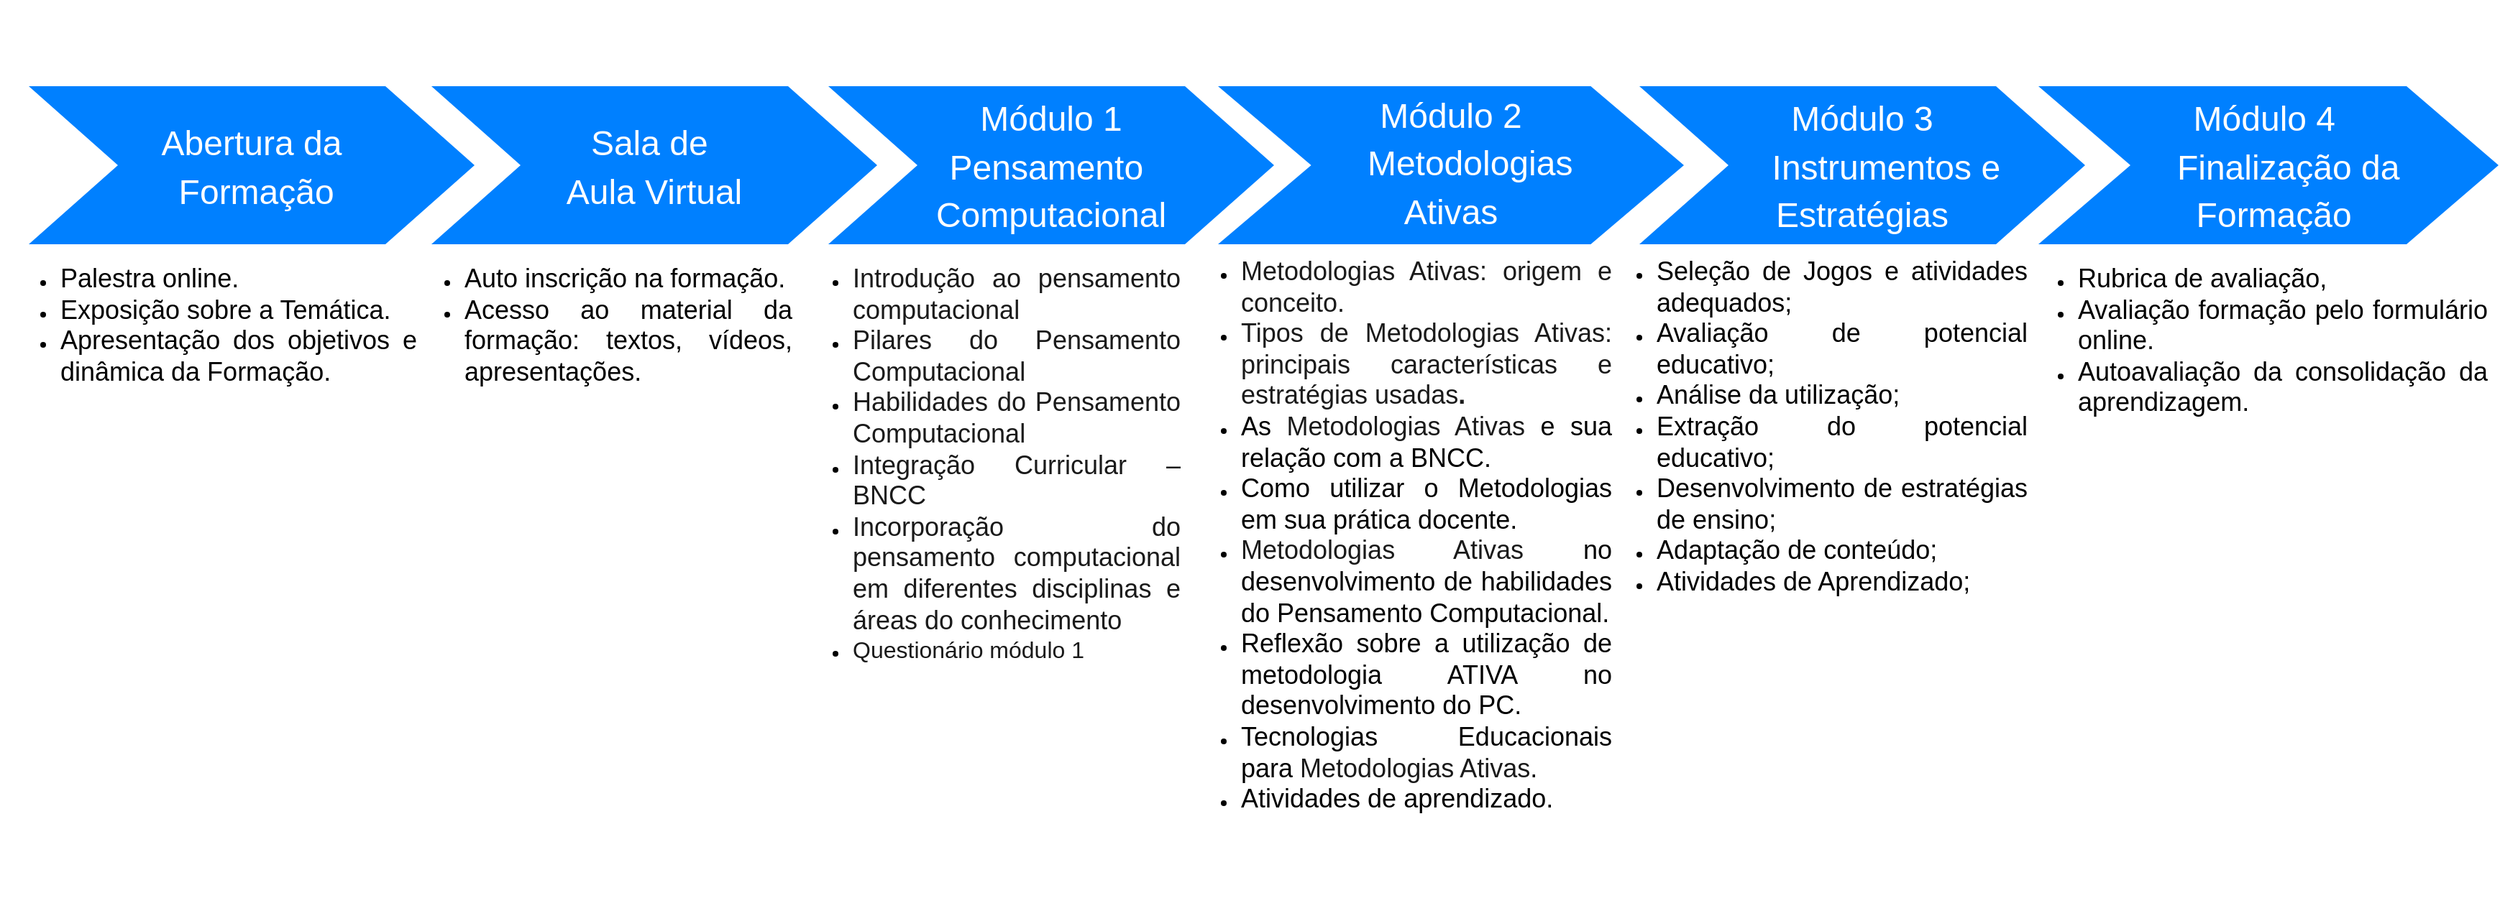 <mxfile version="24.9.1">
  <diagram name="Page-1" id="d9b1e647-80fa-b4a2-5024-87a742678bcc">
    <mxGraphModel dx="1354" dy="558" grid="1" gridSize="10" guides="1" tooltips="1" connect="1" arrows="1" fold="1" page="1" pageScale="1" pageWidth="1100" pageHeight="850" background="none" math="0" shadow="0">
      <root>
        <mxCell id="0" />
        <mxCell id="1" parent="0" />
        <mxCell id="57fe6abec08f04cb-8" value="&lt;ul&gt;&lt;li style=&quot;text-align: justify;&quot;&gt;&lt;font style=&quot;vertical-align: inherit;&quot;&gt;&lt;font style=&quot;vertical-align: inherit;&quot;&gt;&lt;font style=&quot;vertical-align: inherit;&quot;&gt;&lt;font style=&quot;vertical-align: inherit; font-size: 18px;&quot;&gt;Palestra online.&lt;/font&gt;&lt;/font&gt;&lt;/font&gt;&lt;/font&gt;&lt;/li&gt;&lt;li style=&quot;text-align: justify;&quot;&gt;&lt;font style=&quot;vertical-align: inherit;&quot;&gt;&lt;font style=&quot;vertical-align: inherit;&quot;&gt;&lt;font style=&quot;vertical-align: inherit;&quot;&gt;&lt;font style=&quot;vertical-align: inherit;&quot;&gt;&lt;font style=&quot;vertical-align: inherit;&quot;&gt;&lt;font style=&quot;vertical-align: inherit; font-size: 18px;&quot;&gt;Exposição sobre a Temática.&lt;/font&gt;&lt;/font&gt;&lt;/font&gt;&lt;/font&gt;&lt;/font&gt;&lt;/font&gt;&lt;/li&gt;&lt;li style=&quot;text-align: justify;&quot;&gt;&lt;font style=&quot;vertical-align: inherit;&quot;&gt;&lt;font style=&quot;vertical-align: inherit;&quot;&gt;&lt;font style=&quot;vertical-align: inherit;&quot;&gt;&lt;font style=&quot;vertical-align: inherit;&quot;&gt;&lt;font style=&quot;vertical-align: inherit;&quot;&gt;&lt;font style=&quot;vertical-align: inherit; font-size: 18px;&quot;&gt;Apresentação dos objetivos e dinâmica da Formação.&lt;/font&gt;&lt;/font&gt;&lt;/font&gt;&lt;/font&gt;&lt;/font&gt;&lt;/font&gt;&lt;/li&gt;&lt;/ul&gt;" style="text;spacingTop=-5;fillColor=#ffffff;whiteSpace=wrap;html=1;align=left;fontSize=12;fontFamily=Helvetica;fillColor=none;strokeColor=none;" parent="1" vertex="1">
          <mxGeometry x="60" y="290" width="290" height="470" as="geometry" />
        </mxCell>
        <mxCell id="RWgRdP0euqAwSmPDSG8U-3" value="&lt;ul&gt;&lt;li style=&quot;text-align: justify;&quot;&gt;&lt;span style=&quot;font-size: 18px;&quot;&gt;Auto inscrição na formação.&lt;/span&gt;&lt;/li&gt;&lt;li style=&quot;text-align: justify;&quot;&gt;&lt;span style=&quot;font-size: 18px;&quot;&gt;Acesso ao material da formação: textos, vídeos, apresentações.&lt;/span&gt;&lt;/li&gt;&lt;/ul&gt;" style="text;spacingTop=-5;fillColor=#ffffff;whiteSpace=wrap;html=1;align=left;fontSize=12;fontFamily=Helvetica;fillColor=none;strokeColor=none;" vertex="1" parent="1">
          <mxGeometry x="341" y="290" width="270" height="470" as="geometry" />
        </mxCell>
        <mxCell id="RWgRdP0euqAwSmPDSG8U-4" value="&lt;font style=&quot;vertical-align: inherit;&quot;&gt;&lt;font style=&quot;vertical-align: inherit;&quot;&gt;&lt;font style=&quot;vertical-align: inherit;&quot;&gt;&lt;font style=&quot;vertical-align: inherit; font-size: 24px;&quot;&gt;Módulo 1&lt;/font&gt;&lt;/font&gt;&lt;/font&gt;&lt;/font&gt;&lt;div&gt;&lt;font style=&quot;vertical-align: inherit;&quot;&gt;&lt;font style=&quot;vertical-align: inherit;&quot;&gt;&lt;font style=&quot;vertical-align: inherit;&quot;&gt;&lt;font style=&quot;vertical-align: inherit; font-size: 24px;&quot;&gt;Pensamento&amp;nbsp;&lt;/font&gt;&lt;/font&gt;&lt;/font&gt;&lt;/font&gt;&lt;/div&gt;&lt;div&gt;&lt;font style=&quot;vertical-align: inherit;&quot;&gt;&lt;font style=&quot;vertical-align: inherit;&quot;&gt;&lt;font style=&quot;vertical-align: inherit;&quot;&gt;&lt;font style=&quot;vertical-align: inherit; font-size: 24px;&quot;&gt;Computacional&lt;/font&gt;&lt;/font&gt;&lt;/font&gt;&lt;/font&gt;&lt;/div&gt;" style="shape=step;whiteSpace=wrap;html=1;fontSize=28;fillColor=#0080FF;fontColor=#FFFFFF;strokeColor=none;" vertex="1" parent="1">
          <mxGeometry x="636" y="180" width="310" height="110" as="geometry" />
        </mxCell>
        <mxCell id="RWgRdP0euqAwSmPDSG8U-5" value="&lt;ul&gt;&lt;li style=&quot;text-align: justify; box-sizing: border-box;&quot;&gt;&lt;font color=&quot;#1a1a1a&quot; style=&quot;font-size: 18px;&quot;&gt;Introdução ao pensamento computacional&lt;/font&gt;&lt;/li&gt;&lt;li style=&quot;text-align: justify; box-sizing: border-box;&quot;&gt;&lt;font color=&quot;#1a1a1a&quot; style=&quot;font-size: 18px;&quot;&gt;Pilares do Pensamento Computacional&lt;/font&gt;&lt;/li&gt;&lt;li style=&quot;text-align: justify; box-sizing: border-box;&quot;&gt;&lt;font color=&quot;#1a1a1a&quot; style=&quot;font-size: 18px;&quot;&gt;Habilidades do Pensamento Computacional&lt;/font&gt;&lt;/li&gt;&lt;li style=&quot;text-align: justify; box-sizing: border-box;&quot;&gt;&lt;font color=&quot;#1a1a1a&quot; style=&quot;font-size: 18px;&quot;&gt;Integração Curricular – BNCC&lt;/font&gt;&lt;/li&gt;&lt;li style=&quot;text-align: justify; box-sizing: border-box;&quot;&gt;&lt;font color=&quot;#1a1a1a&quot; style=&quot;font-size: 18px;&quot;&gt;Incorporação do pensamento computacional em diferentes disciplinas e áreas do conhecimento&lt;/font&gt;&lt;/li&gt;&lt;li style=&quot;box-sizing: border-box;&quot;&gt;&lt;font color=&quot;#1a1a1a&quot; size=&quot;3&quot;&gt;Questionário módulo 1&lt;/font&gt;&lt;/li&gt;&lt;/ul&gt;" style="text;spacingTop=-5;fillColor=#ffffff;whiteSpace=wrap;html=1;align=left;fontSize=12;fontFamily=Helvetica;fillColor=none;strokeColor=none;" vertex="1" parent="1">
          <mxGeometry x="611" y="290" width="270" height="470" as="geometry" />
        </mxCell>
        <mxCell id="RWgRdP0euqAwSmPDSG8U-6" value="&lt;font style=&quot;vertical-align: inherit;&quot;&gt;&lt;font style=&quot;vertical-align: inherit;&quot;&gt;&lt;font style=&quot;vertical-align: inherit;&quot;&gt;&lt;font style=&quot;vertical-align: inherit; font-size: 24px;&quot;&gt;Módulo 4&amp;nbsp;&lt;/font&gt;&lt;/font&gt;&lt;/font&gt;&lt;/font&gt;&lt;div&gt;&lt;font style=&quot;vertical-align: inherit;&quot;&gt;&lt;font style=&quot;vertical-align: inherit;&quot;&gt;&lt;font style=&quot;vertical-align: inherit;&quot;&gt;&lt;font style=&quot;vertical-align: inherit; font-size: 24px;&quot;&gt;&amp;nbsp; &amp;nbsp; Finalização da&lt;/font&gt;&lt;/font&gt;&lt;/font&gt;&lt;/font&gt;&lt;/div&gt;&lt;div&gt;&lt;font style=&quot;vertical-align: inherit;&quot;&gt;&lt;font style=&quot;vertical-align: inherit;&quot;&gt;&lt;font style=&quot;vertical-align: inherit;&quot;&gt;&lt;font style=&quot;vertical-align: inherit; font-size: 24px;&quot;&gt;&amp;nbsp;Formação&lt;/font&gt;&lt;/font&gt;&lt;/font&gt;&lt;/font&gt;&lt;/div&gt;" style="shape=step;whiteSpace=wrap;html=1;fontSize=28;fillColor=#0080FF;fontColor=#FFFFFF;strokeColor=none;" vertex="1" parent="1">
          <mxGeometry x="1477.5" y="180" width="320" height="110" as="geometry" />
        </mxCell>
        <mxCell id="RWgRdP0euqAwSmPDSG8U-7" value="&lt;ul&gt;&lt;li style=&quot;text-align: justify;&quot;&gt;&lt;font style=&quot;font-size: 18px;&quot;&gt;Rubrica de avaliação,&amp;nbsp;&lt;/font&gt;&lt;/li&gt;&lt;li style=&quot;text-align: justify;&quot;&gt;&lt;font style=&quot;font-size: 18px;&quot;&gt;Avaliação formação pelo formulário online.&lt;/font&gt;&lt;/li&gt;&lt;li style=&quot;text-align: justify;&quot;&gt;&lt;font style=&quot;font-size: 18px;&quot;&gt;Autoavaliação da consolidação da aprendizagem.&lt;/font&gt;&lt;/li&gt;&lt;/ul&gt;" style="text;spacingTop=-5;fillColor=#ffffff;whiteSpace=wrap;html=1;align=left;fontSize=12;fontFamily=Helvetica;fillColor=none;strokeColor=none;" vertex="1" parent="1">
          <mxGeometry x="1463" y="290" width="327" height="470" as="geometry" />
        </mxCell>
        <mxCell id="RWgRdP0euqAwSmPDSG8U-8" value="&lt;div&gt;&lt;font style=&quot;font-size: 24px;&quot;&gt;&lt;br&gt;&lt;/font&gt;&lt;/div&gt;&lt;font style=&quot;font-size: 24px;&quot;&gt;&lt;div&gt;&lt;font style=&quot;font-size: 24px;&quot;&gt;&lt;br&gt;&lt;/font&gt;&lt;/div&gt;Módulo 2&lt;/font&gt;&lt;div&gt;&lt;span style=&quot;font-size: 24px;&quot;&gt;&amp;nbsp; &amp;nbsp; Metodologias&lt;/span&gt;&lt;/div&gt;&lt;div&gt;&lt;span style=&quot;font-size: 24px;&quot;&gt;Ativas&lt;br&gt;&lt;/span&gt;&lt;div&gt;&lt;br&gt;&lt;/div&gt;&lt;div&gt;&lt;span style=&quot;font-size: 24px;&quot;&gt;&lt;br&gt;&lt;/span&gt;&lt;/div&gt;&lt;/div&gt;" style="shape=step;whiteSpace=wrap;html=1;fontSize=28;fillColor=#0080FF;fontColor=#FFFFFF;strokeColor=none;" vertex="1" parent="1">
          <mxGeometry x="907" y="180" width="324" height="110" as="geometry" />
        </mxCell>
        <mxCell id="RWgRdP0euqAwSmPDSG8U-9" value="&lt;div&gt;&lt;font style=&quot;vertical-align: inherit;&quot;&gt;&lt;font style=&quot;vertical-align: inherit;&quot;&gt;&lt;font style=&quot;vertical-align: inherit;&quot;&gt;&lt;font style=&quot;vertical-align: inherit; font-size: 24px;&quot;&gt;Módulo 3&lt;/font&gt;&lt;/font&gt;&lt;/font&gt;&lt;/font&gt;&lt;/div&gt;&lt;div&gt;&lt;font style=&quot;font-size: 24px;&quot;&gt;&amp;nbsp; &amp;nbsp; &amp;nbsp;Instrumentos e Estratégias&lt;/font&gt;&lt;/div&gt;" style="shape=step;whiteSpace=wrap;html=1;fontSize=28;fillColor=#0080FF;fontColor=#FFFFFF;strokeColor=none;" vertex="1" parent="1">
          <mxGeometry x="1200" y="180" width="310" height="110" as="geometry" />
        </mxCell>
        <mxCell id="RWgRdP0euqAwSmPDSG8U-11" value="&lt;ul&gt;&lt;li style=&quot;box-sizing: border-box;&quot; aria-level=&quot;1&quot; dir=&quot;ltr&quot;&gt;&lt;p style=&quot;text-align: justify; box-sizing: border-box; margin-top: 0px; margin-bottom: 0px;&quot; role=&quot;presentation&quot; dir=&quot;ltr&quot;&gt;&lt;span style=&quot;box-sizing: border-box;&quot; id=&quot;docs-internal-guid-09c2cb4e-7fff-3fa4-86e5-8bea68e13f08&quot;&gt;&lt;font color=&quot;#1a1a1a&quot; style=&quot;font-size: 18px;&quot;&gt;Metodologias Ativas: origem e conceito.&lt;/font&gt;&lt;/span&gt;&lt;/p&gt;&lt;/li&gt;&lt;li style=&quot;box-sizing: border-box;&quot; aria-level=&quot;1&quot; dir=&quot;ltr&quot;&gt;&lt;p style=&quot;text-align: justify; box-sizing: border-box; margin-top: 0px; margin-bottom: 0px;&quot; role=&quot;presentation&quot; dir=&quot;ltr&quot;&gt;&lt;span style=&quot;box-sizing: border-box;&quot; id=&quot;docs-internal-guid-09c2cb4e-7fff-3fa4-86e5-8bea68e13f08&quot;&gt;&lt;font style=&quot;font-size: 18px;&quot; color=&quot;#1a1a1a&quot;&gt;Tipos de&amp;nbsp;Metodologias Ativas: principais características e estratégias usadas&lt;span style=&quot;font-weight: bolder;&quot;&gt;.&lt;/span&gt;&lt;/font&gt;&lt;/span&gt;&lt;/p&gt;&lt;/li&gt;&lt;li style=&quot;box-sizing: border-box;&quot; aria-level=&quot;1&quot; dir=&quot;ltr&quot;&gt;&lt;p style=&quot;text-align: justify; box-sizing: border-box; margin-top: 0px; margin-bottom: 0px;&quot; role=&quot;presentation&quot; dir=&quot;ltr&quot;&gt;&lt;span style=&quot;box-sizing: border-box;&quot; id=&quot;docs-internal-guid-09c2cb4e-7fff-3fa4-86e5-8bea68e13f08&quot;&gt;&lt;font style=&quot;font-size: 18px;&quot;&gt;As&amp;nbsp;&lt;span style=&quot;color: rgb(26, 26, 26);&quot;&gt;Metodologias Ativas&lt;/span&gt;&amp;nbsp;e sua relação com a BNCC.&lt;/font&gt;&lt;/span&gt;&lt;/p&gt;&lt;/li&gt;&lt;li style=&quot;box-sizing: border-box;&quot; aria-level=&quot;1&quot; dir=&quot;ltr&quot;&gt;&lt;p style=&quot;text-align: justify; box-sizing: border-box; margin-top: 0px; margin-bottom: 0px;&quot; role=&quot;presentation&quot; dir=&quot;ltr&quot;&gt;&lt;span style=&quot;box-sizing: border-box;&quot; id=&quot;docs-internal-guid-09c2cb4e-7fff-3fa4-86e5-8bea68e13f08&quot;&gt;&lt;font style=&quot;font-size: 18px;&quot;&gt;Como utilizar o Metodologias em sua prática docente.&lt;/font&gt;&lt;/span&gt;&lt;/p&gt;&lt;/li&gt;&lt;li style=&quot;box-sizing: border-box;&quot; aria-level=&quot;1&quot; dir=&quot;ltr&quot;&gt;&lt;p style=&quot;text-align: justify; box-sizing: border-box; margin-top: 0px; margin-bottom: 0px;&quot; role=&quot;presentation&quot; dir=&quot;ltr&quot;&gt;&lt;span style=&quot;box-sizing: border-box;&quot; id=&quot;docs-internal-guid-09c2cb4e-7fff-3fa4-86e5-8bea68e13f08&quot;&gt;&lt;font style=&quot;font-size: 18px;&quot;&gt;&lt;span style=&quot;color: rgb(26, 26, 26); background-color: initial;&quot;&gt;Metodologias Ativas&lt;/span&gt;&amp;nbsp;no desenvolvimento de habilidades do Pensamento Computacional.&lt;/font&gt;&lt;/span&gt;&lt;/p&gt;&lt;/li&gt;&lt;li style=&quot;box-sizing: border-box;&quot; aria-level=&quot;1&quot; dir=&quot;ltr&quot;&gt;&lt;p style=&quot;text-align: justify; box-sizing: border-box; margin-top: 0px; margin-bottom: 0px;&quot; role=&quot;presentation&quot; dir=&quot;ltr&quot;&gt;&lt;span style=&quot;box-sizing: border-box;&quot; id=&quot;docs-internal-guid-09c2cb4e-7fff-3fa4-86e5-8bea68e13f08&quot;&gt;&lt;font style=&quot;font-size: 18px;&quot;&gt;Reflexão sobre a utilização de metodologia ATIVA no desenvolvimento do PC.&lt;/font&gt;&lt;/span&gt;&lt;/p&gt;&lt;/li&gt;&lt;li style=&quot;box-sizing: border-box;&quot; aria-level=&quot;1&quot; dir=&quot;ltr&quot;&gt;&lt;p style=&quot;text-align: justify; box-sizing: border-box; margin-top: 0px; margin-bottom: 0px;&quot; role=&quot;presentation&quot; dir=&quot;ltr&quot;&gt;&lt;span style=&quot;box-sizing: border-box;&quot; id=&quot;docs-internal-guid-09c2cb4e-7fff-3fa4-86e5-8bea68e13f08&quot;&gt;&lt;font style=&quot;font-size: 18px;&quot;&gt;Tecnologias Educacionais para&amp;nbsp;&lt;span style=&quot;color: rgb(26, 26, 26);&quot;&gt;Metodologias Ativas&lt;/span&gt;.&lt;/font&gt;&lt;/span&gt;&lt;/p&gt;&lt;/li&gt;&lt;li style=&quot;box-sizing: border-box;&quot; aria-level=&quot;1&quot; dir=&quot;ltr&quot;&gt;&lt;p style=&quot;text-align: justify; box-sizing: border-box; margin-top: 0px; margin-bottom: 0px;&quot; role=&quot;presentation&quot; dir=&quot;ltr&quot;&gt;&lt;font style=&quot;font-size: 18px;&quot;&gt;&lt;span style=&quot;box-sizing: border-box;&quot; id=&quot;docs-internal-guid-09c2cb4e-7fff-3fa4-86e5-8bea68e13f08&quot;&gt;Atividades de aprendizado.&lt;/span&gt;&lt;span style=&quot;box-sizing: border-box; font-weight: bolder;&quot; id=&quot;docs-internal-guid-09c2cb4e-7fff-3fa4-86e5-8bea68e13f08&quot;&gt;&amp;nbsp;&lt;/span&gt;&lt;/font&gt;&lt;/p&gt;&lt;/li&gt;&lt;/ul&gt;" style="text;spacingTop=-5;fillColor=#ffffff;whiteSpace=wrap;html=1;align=left;fontSize=12;fontFamily=Helvetica;fillColor=none;strokeColor=none;" vertex="1" parent="1">
          <mxGeometry x="881" y="285" width="300" height="470" as="geometry" />
        </mxCell>
        <mxCell id="RWgRdP0euqAwSmPDSG8U-12" value="&lt;ul&gt;&lt;li style=&quot;text-align: justify; box-sizing: border-box;&quot;&gt;&lt;font style=&quot;font-size: 18px;&quot;&gt;Seleção de Jogos e atividades adequados;&lt;/font&gt;&lt;/li&gt;&lt;li style=&quot;text-align: justify; box-sizing: border-box;&quot;&gt;&lt;font style=&quot;font-size: 18px;&quot;&gt;Avaliação de potencial educativo;&lt;/font&gt;&lt;/li&gt;&lt;li style=&quot;text-align: justify; box-sizing: border-box;&quot;&gt;&lt;font style=&quot;font-size: 18px;&quot;&gt;Análise da utilização;&lt;/font&gt;&lt;/li&gt;&lt;li style=&quot;text-align: justify; box-sizing: border-box;&quot;&gt;&lt;span style=&quot;box-sizing: border-box;&quot;&gt;&lt;font style=&quot;font-size: 18px;&quot;&gt;Extração do potencial educativo;&lt;/font&gt;&lt;/span&gt;&lt;/li&gt;&lt;li style=&quot;text-align: justify; box-sizing: border-box;&quot;&gt;&lt;font style=&quot;font-size: 18px;&quot;&gt;Desenvolvimento de estratégias de ensino;&lt;/font&gt;&lt;/li&gt;&lt;li style=&quot;text-align: justify; box-sizing: border-box;&quot;&gt;&lt;font style=&quot;font-size: 18px;&quot;&gt;Adaptação de conteúdo;&lt;/font&gt;&lt;/li&gt;&lt;li style=&quot;text-align: justify; box-sizing: border-box;&quot;&gt;&lt;font style=&quot;font-size: 18px;&quot;&gt;Atividades de Aprendizado;&lt;/font&gt;&lt;/li&gt;&lt;/ul&gt;" style="text;spacingTop=-5;fillColor=#ffffff;whiteSpace=wrap;html=1;align=left;fontSize=12;fontFamily=Helvetica;fillColor=none;strokeColor=none;" vertex="1" parent="1">
          <mxGeometry x="1170" y="285" width="300" height="470" as="geometry" />
        </mxCell>
        <mxCell id="RWgRdP0euqAwSmPDSG8U-13" value="&lt;span style=&quot;font-size: 24px;&quot;&gt;Sala de&amp;nbsp;&lt;/span&gt;&lt;div&gt;&lt;span style=&quot;font-size: 24px;&quot;&gt;Aula Virtual&lt;/span&gt;&lt;/div&gt;" style="shape=step;whiteSpace=wrap;html=1;fontSize=28;fillColor=#0080FF;fontColor=#FFFFFF;strokeColor=none;" vertex="1" parent="1">
          <mxGeometry x="360" y="180" width="310" height="110" as="geometry" />
        </mxCell>
        <mxCell id="RWgRdP0euqAwSmPDSG8U-14" value="&lt;span style=&quot;font-size: 24px;&quot;&gt;Abertura da&lt;/span&gt;&lt;div&gt;&lt;span style=&quot;font-size: 24px;&quot;&gt;&amp;nbsp;Formação&lt;/span&gt;&lt;/div&gt;" style="shape=step;whiteSpace=wrap;html=1;fontSize=28;fillColor=#0080FF;fontColor=#FFFFFF;strokeColor=none;" vertex="1" parent="1">
          <mxGeometry x="80" y="180" width="310" height="110" as="geometry" />
        </mxCell>
      </root>
    </mxGraphModel>
  </diagram>
</mxfile>
